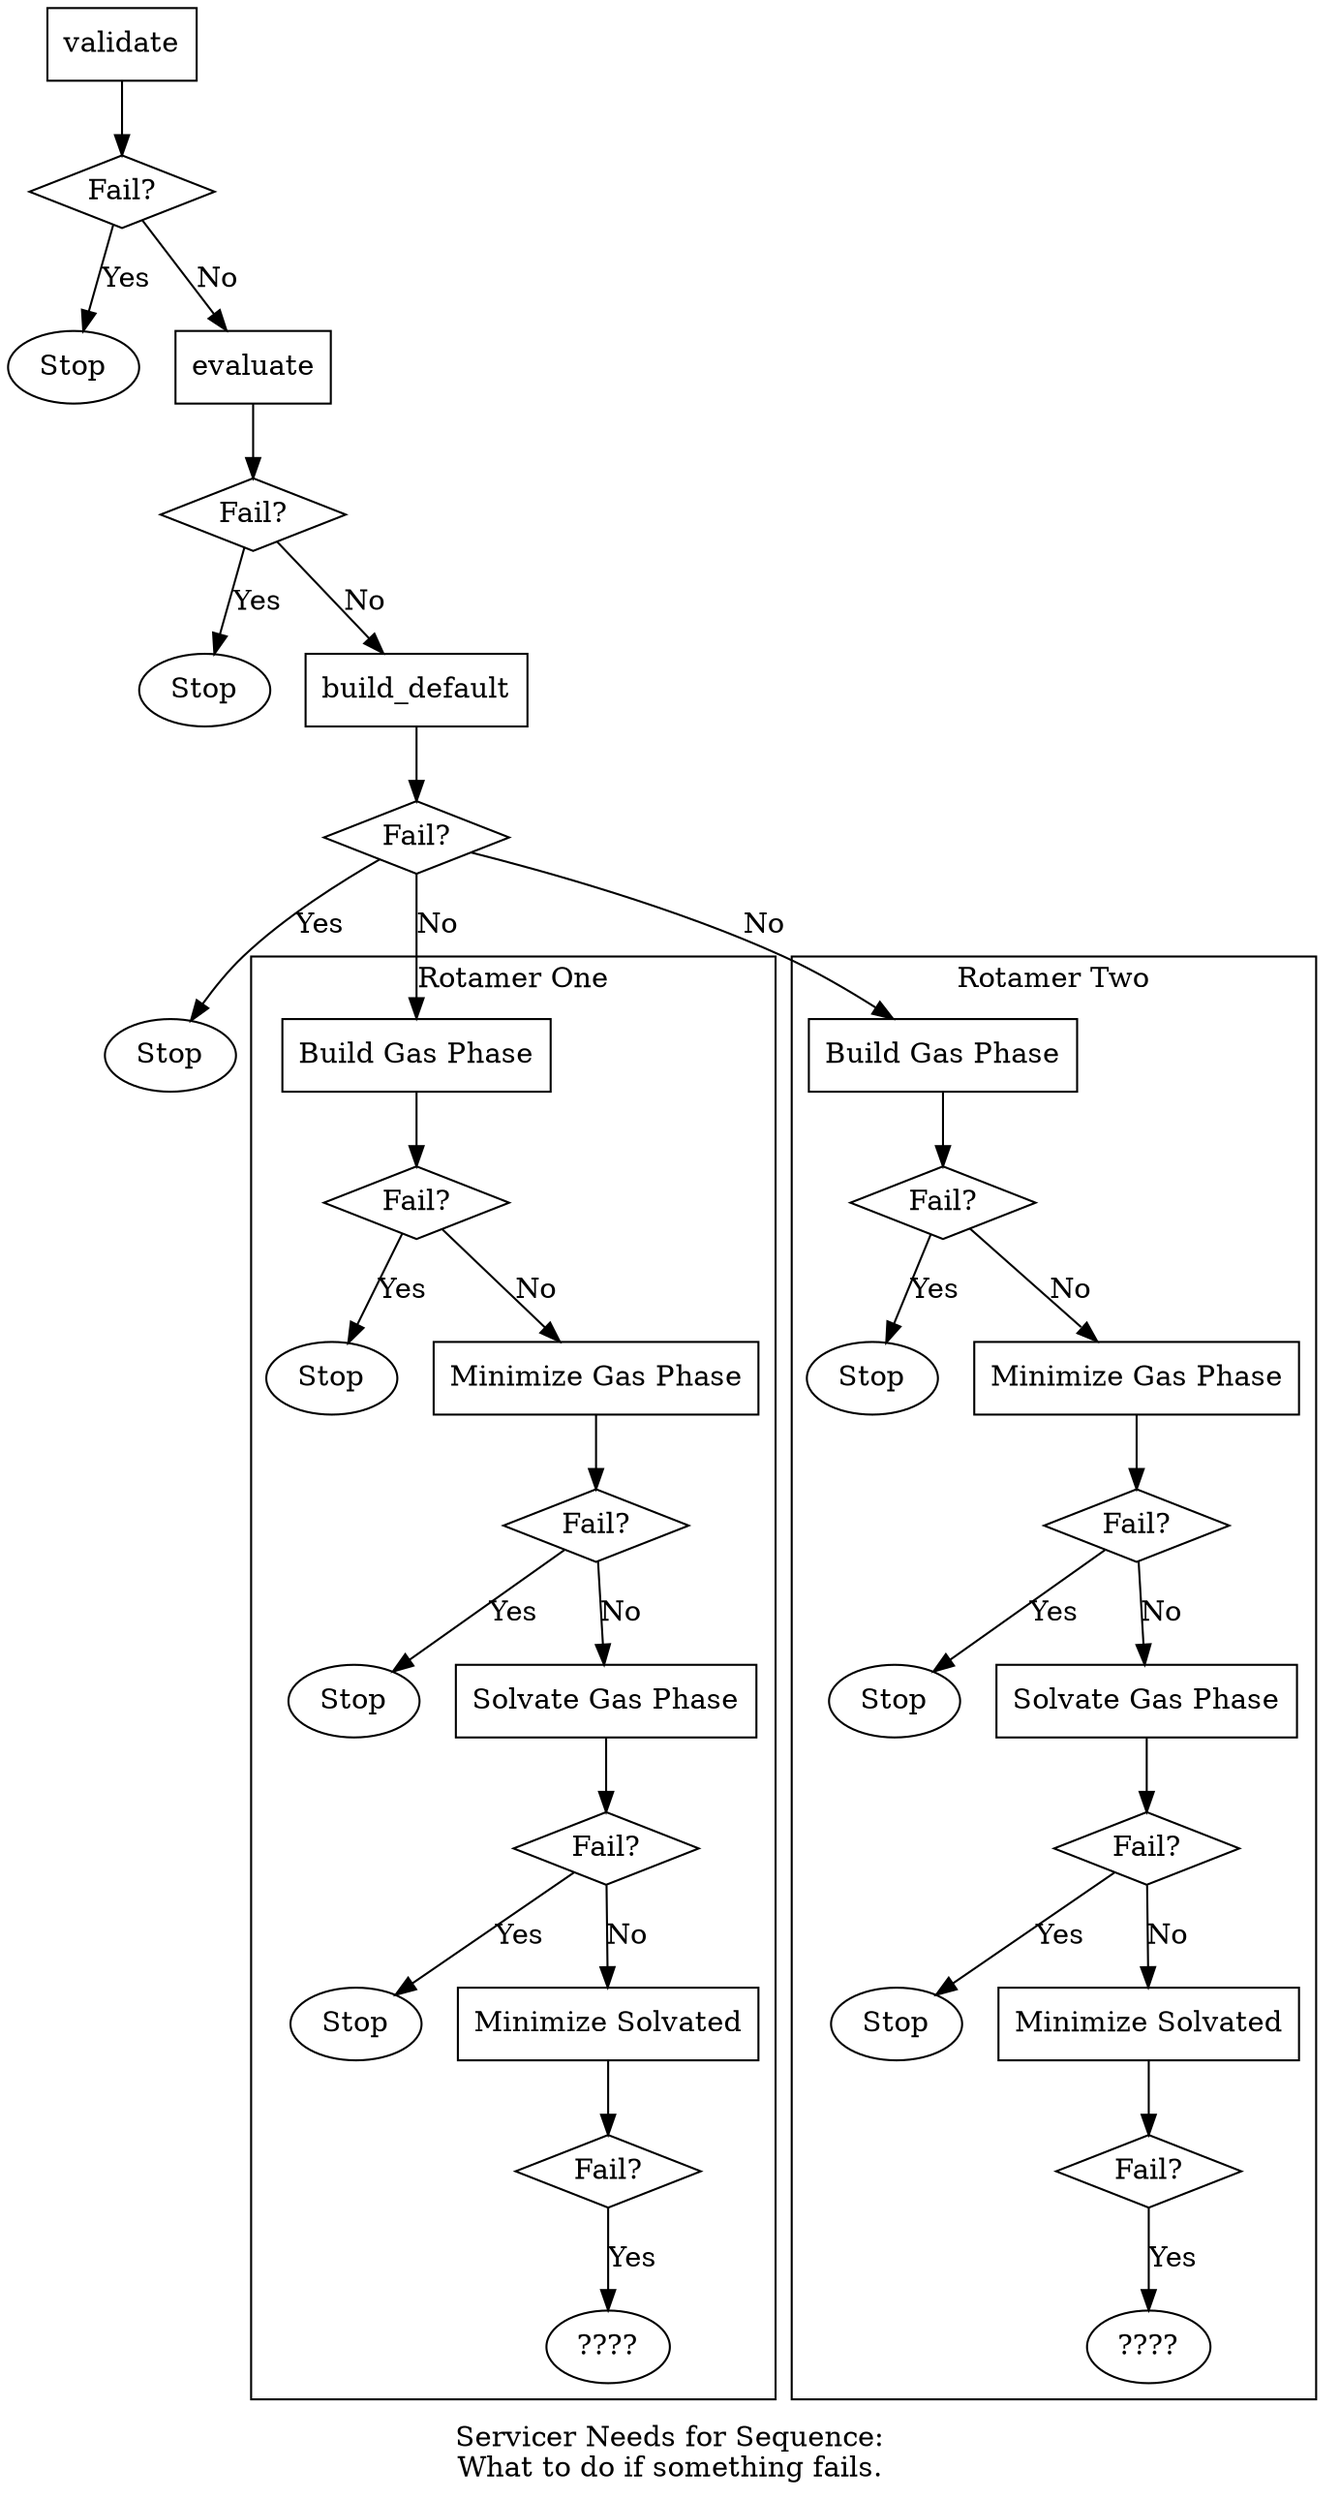digraph {
    label="Servicer Needs for Sequence:\nWhat to do if something fails.";

    node [shape=box];

    validate;
    err_val [label="Fail?" shape=diamond];
    die_val [label="Stop"  shape=ellipse];

    validate -> err_val;
    err_val -> die_val [label="Yes"];

    evaluate;
    err_eval [label="Fail?" shape=diamond];
    die_eval [label="Stop"  shape=ellipse];

    err_val -> evaluate [label="No"];

    evaluate -> err_eval;
    err_eval -> die_eval [label="Yes"];

    build_default;
    err_def [label="Fail?" shape=diamond];
    die_def [label="Stop"  shape=ellipse];

    err_eval -> build_default [label="No"];

    build_default -> err_def;

    subgraph cluster_1 {
        label="Rotamer One"
        build_rotamer_1 [label="Build Gas Phase"];
        err_br1 [label="Fail?" shape=diamond];
        die_br1 [label="Stop"  shape=ellipse];


        build_rotamer_1 -> err_br1;
        err_br1 -> die_br1 [label="Yes"];

        minimize_rotamer_1 [label="Minimize Gas Phase"];
        err_mr1 [label="Fail?" shape=diamond];
        die_mr1 [label="Stop"  shape=ellipse];

        err_br1 -> minimize_rotamer_1 [label="No"];

        minimize_rotamer_1 -> err_mr1;
        err_mr1 -> die_mr1 [label="Yes"];

        solvate_rotamer_1 [label="Solvate Gas Phase"];
        err_sr1 [label="Fail?" shape=diamond];
        die_sr1 [label="Stop"  shape=ellipse];

        err_mr1 -> solvate_rotamer_1 [label="No"];

        solvate_rotamer_1 -> err_sr1;
        err_sr1 -> die_sr1 [label="Yes"];

        minimize_solvated_rotamer_1 [label="Minimize Solvated"];
        err_msr1 [label="Fail?" shape=diamond];
        die_msr1 [label="????"  shape=ellipse];

        err_sr1 -> minimize_solvated_rotamer_1 [label="No"];

        minimize_solvated_rotamer_1 -> err_msr1;
        err_msr1 -> die_msr1 [label="Yes"];

    }
//    err_r1 [label="Fail?" shape=diamond];

    subgraph cluster_2 {
        label="Rotamer Two"
        build_rotamer_2 [label="Build Gas Phase"];
        err_br2 [label="Fail?" shape=diamond];
        die_br2 [label="Stop"  shape=ellipse];

        build_rotamer_2 -> err_br2;
        err_br2 -> die_br2 [label="Yes"];

        minimize_rotamer_2 [label="Minimize Gas Phase"];
        err_mr2 [label="Fail?" shape=diamond];
        die_mr2 [label="Stop"  shape=ellipse];

        err_br2 -> minimize_rotamer_2 [label="No"];

        minimize_rotamer_2 -> err_mr2;
        err_mr2 -> die_mr2 [label="Yes"];

        solvate_rotamer_2 [label="Solvate Gas Phase"];
        err_sr2 [label="Fail?" shape=diamond];
        die_sr2 [label="Stop"  shape=ellipse];

        err_mr2 -> solvate_rotamer_2 [label="No"];

        solvate_rotamer_2 -> err_sr2;
        err_sr2 -> die_sr2 [label="Yes"];

        minimize_solvated_rotamer_2 [label="Minimize Solvated"];
        err_msr2 [label="Fail?" shape=diamond];
        die_msr2 [label="????"  shape=ellipse];

        err_sr2 -> minimize_solvated_rotamer_2 [label="No"];

        minimize_solvated_rotamer_2 -> err_msr2;
        err_msr2 -> die_msr2 [label="Yes"];

    }

    err_def -> die_def [label="Yes"];
    err_def -> build_rotamer_1 [label="No"];
    err_def -> build_rotamer_2 [label="No"];
        

}
